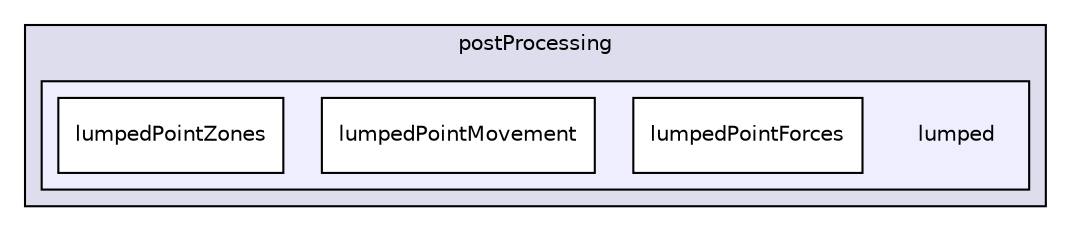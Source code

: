 digraph "applications/utilities/postProcessing/lumped" {
  bgcolor=transparent;
  compound=true
  node [ fontsize="10", fontname="Helvetica"];
  edge [ labelfontsize="10", labelfontname="Helvetica"];
  subgraph clusterdir_b0c2b0d6e5b08bdff054b28f26ba51e7 {
    graph [ bgcolor="#ddddee", pencolor="black", label="postProcessing" fontname="Helvetica", fontsize="10", URL="dir_b0c2b0d6e5b08bdff054b28f26ba51e7.html"]
  subgraph clusterdir_841b188b54e869951e65e52efec69528 {
    graph [ bgcolor="#eeeeff", pencolor="black", label="" URL="dir_841b188b54e869951e65e52efec69528.html"];
    dir_841b188b54e869951e65e52efec69528 [shape=plaintext label="lumped"];
    dir_5ba6c22f680f62193acaef4616ef3184 [shape=box label="lumpedPointForces" color="black" fillcolor="white" style="filled" URL="dir_5ba6c22f680f62193acaef4616ef3184.html"];
    dir_0868a3c8bf56e9e15bb67ee1c1b5c684 [shape=box label="lumpedPointMovement" color="black" fillcolor="white" style="filled" URL="dir_0868a3c8bf56e9e15bb67ee1c1b5c684.html"];
    dir_00a1d9cd3ce0be2fb30e13cf1ab775e6 [shape=box label="lumpedPointZones" color="black" fillcolor="white" style="filled" URL="dir_00a1d9cd3ce0be2fb30e13cf1ab775e6.html"];
  }
  }
}
